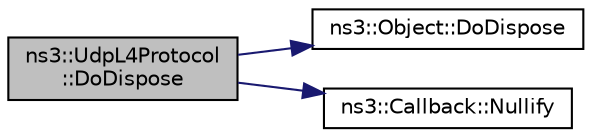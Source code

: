 digraph "ns3::UdpL4Protocol::DoDispose"
{
 // LATEX_PDF_SIZE
  edge [fontname="Helvetica",fontsize="10",labelfontname="Helvetica",labelfontsize="10"];
  node [fontname="Helvetica",fontsize="10",shape=record];
  rankdir="LR";
  Node1 [label="ns3::UdpL4Protocol\l::DoDispose",height=0.2,width=0.4,color="black", fillcolor="grey75", style="filled", fontcolor="black",tooltip="Destructor implementation."];
  Node1 -> Node2 [color="midnightblue",fontsize="10",style="solid",fontname="Helvetica"];
  Node2 [label="ns3::Object::DoDispose",height=0.2,width=0.4,color="black", fillcolor="white", style="filled",URL="$classns3_1_1_object.html#a475d429a75d302d4775f4ae32479b287",tooltip="Destructor implementation."];
  Node1 -> Node3 [color="midnightblue",fontsize="10",style="solid",fontname="Helvetica"];
  Node3 [label="ns3::Callback::Nullify",height=0.2,width=0.4,color="black", fillcolor="white", style="filled",URL="$classns3_1_1_callback.html#ab24de4ac458fc5b1ac6f7a672c4c6cea",tooltip="Discard the implementation, set it to null."];
}
